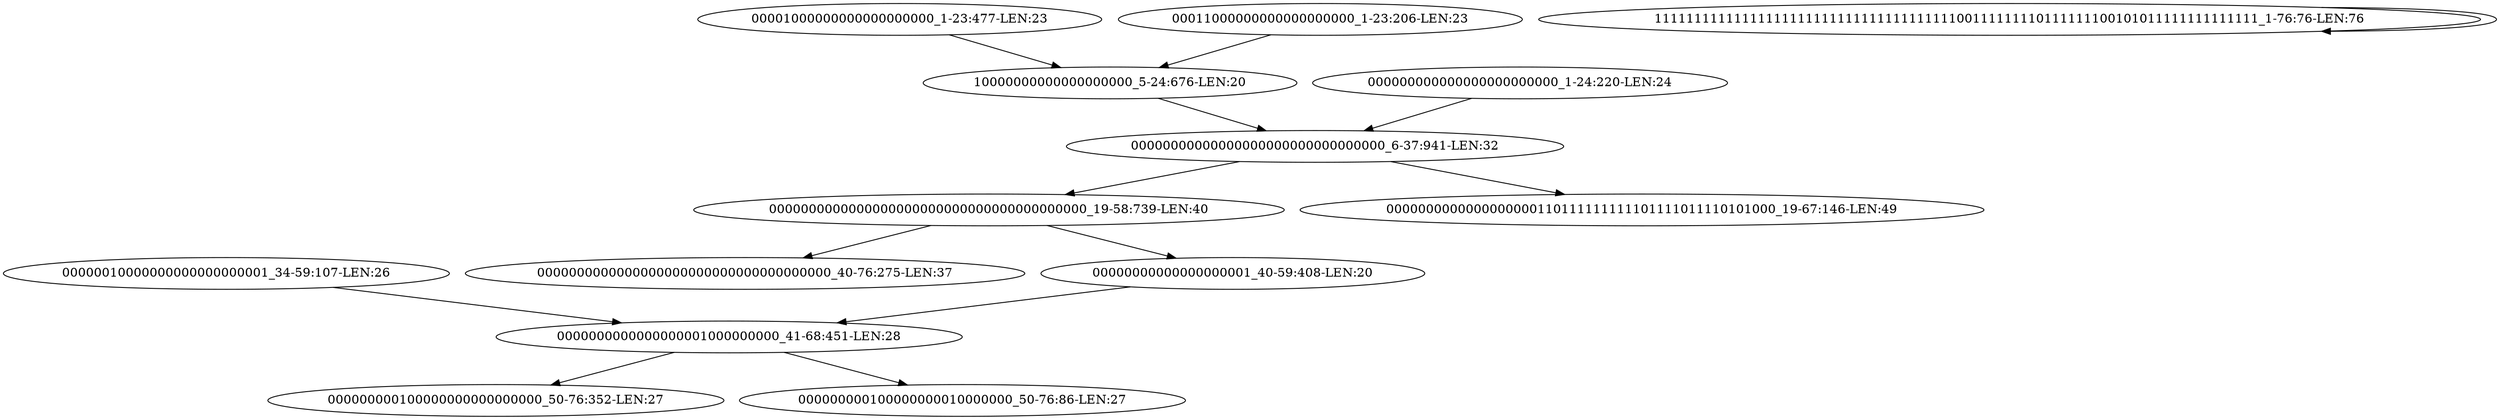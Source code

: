digraph G {
    "0000000000000000001000000000_41-68:451-LEN:28" -> "000000000100000000000000000_50-76:352-LEN:27";
    "0000000000000000001000000000_41-68:451-LEN:28" -> "000000000100000000010000000_50-76:86-LEN:27";
    "00000010000000000000000001_34-59:107-LEN:26" -> "0000000000000000001000000000_41-68:451-LEN:28";
    "00001000000000000000000_1-23:477-LEN:23" -> "10000000000000000000_5-24:676-LEN:20";
    "0000000000000000000000000000000000000000_19-58:739-LEN:40" -> "0000000000000000000000000000000000000_40-76:275-LEN:37";
    "0000000000000000000000000000000000000000_19-58:739-LEN:40" -> "00000000000000000001_40-59:408-LEN:20";
    "00000000000000000000000000000000_6-37:941-LEN:32" -> "0000000000000000000000000000000000000000_19-58:739-LEN:40";
    "00000000000000000000000000000000_6-37:941-LEN:32" -> "0000000000000000000110111111111101111011110101000_19-67:146-LEN:49";
    "000000000000000000000000_1-24:220-LEN:24" -> "00000000000000000000000000000000_6-37:941-LEN:32";
    "1111111111111111111111111111111111111100111111110111111100101011111111111111_1-76:76-LEN:76" -> "1111111111111111111111111111111111111100111111110111111100101011111111111111_1-76:76-LEN:76";
    "00000000000000000001_40-59:408-LEN:20" -> "0000000000000000001000000000_41-68:451-LEN:28";
    "00011000000000000000000_1-23:206-LEN:23" -> "10000000000000000000_5-24:676-LEN:20";
    "10000000000000000000_5-24:676-LEN:20" -> "00000000000000000000000000000000_6-37:941-LEN:32";
}
